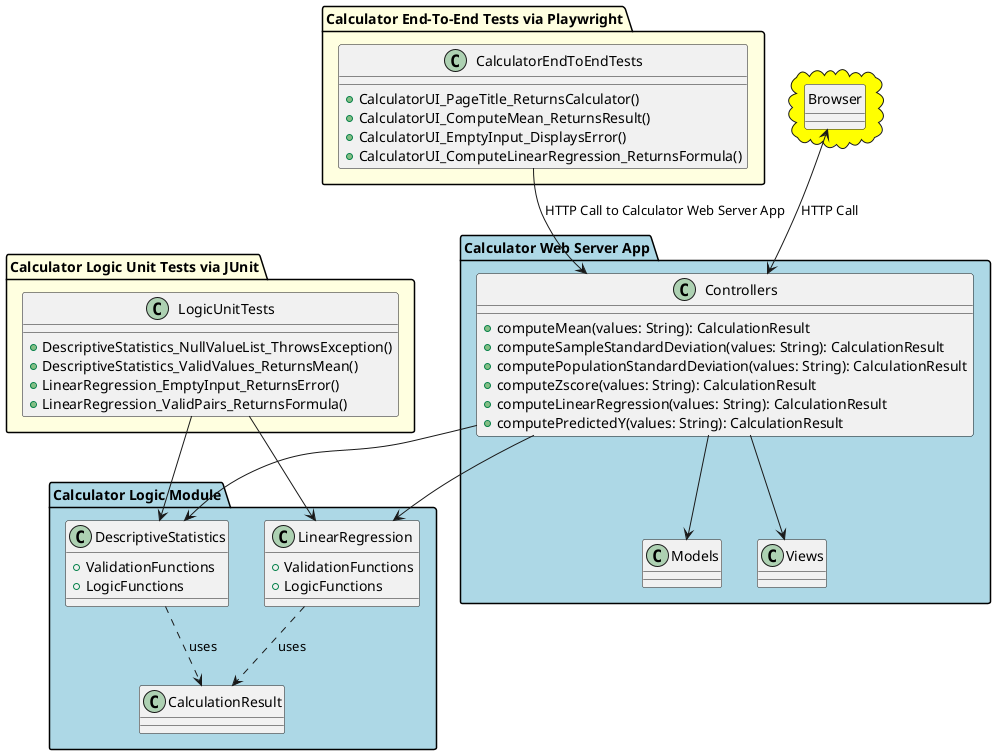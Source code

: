 @startuml
allowmixing

package "Calculator Logic Module" #lightblue {
    class DescriptiveStatistics {
        + ValidationFunctions
        + LogicFunctions
    }

    class LinearRegression {
        + ValidationFunctions
        + LogicFunctions
    }

    DescriptiveStatistics ..> CalculationResult : uses
    LinearRegression ..> CalculationResult : uses
}

package "Calculator Logic Unit Tests via JUnit" #lightyellow {
    class LogicUnitTests {
        + DescriptiveStatistics_NullValueList_ThrowsException()
        + DescriptiveStatistics_ValidValues_ReturnsMean()
        + LinearRegression_EmptyInput_ReturnsError()
        + LinearRegression_ValidPairs_ReturnsFormula()
    }

    LogicUnitTests --> DescriptiveStatistics
    LogicUnitTests --> LinearRegression
}

package "Calculator Web Server App" #lightblue {
    class Models
    class Views
    class Controllers {
        + computeMean(values: String): CalculationResult
        + computeSampleStandardDeviation(values: String): CalculationResult
        + computePopulationStandardDeviation(values: String): CalculationResult
        + computeZscore(values: String): CalculationResult
        + computeLinearRegression(values: String): CalculationResult
        + computePredictedY(values: String): CalculationResult
    }

    Controllers --> Views
    Controllers --> Models
    Controllers --> DescriptiveStatistics
    Controllers --> LinearRegression
}

package "Calculator End-To-End Tests via Playwright" #lightyellow {
    class CalculatorEndToEndTests {
        + CalculatorUI_PageTitle_ReturnsCalculator()
        + CalculatorUI_ComputeMean_ReturnsResult()
        + CalculatorUI_EmptyInput_DisplaysError()
        + CalculatorUI_ComputeLinearRegression_ReturnsFormula()
    }

    CalculatorEndToEndTests --> Controllers : HTTP Call to Calculator Web Server App
}

cloud #yellow {
    hide circle
    class Browser
    Browser <--> Controllers : HTTP Call
}
@enduml
